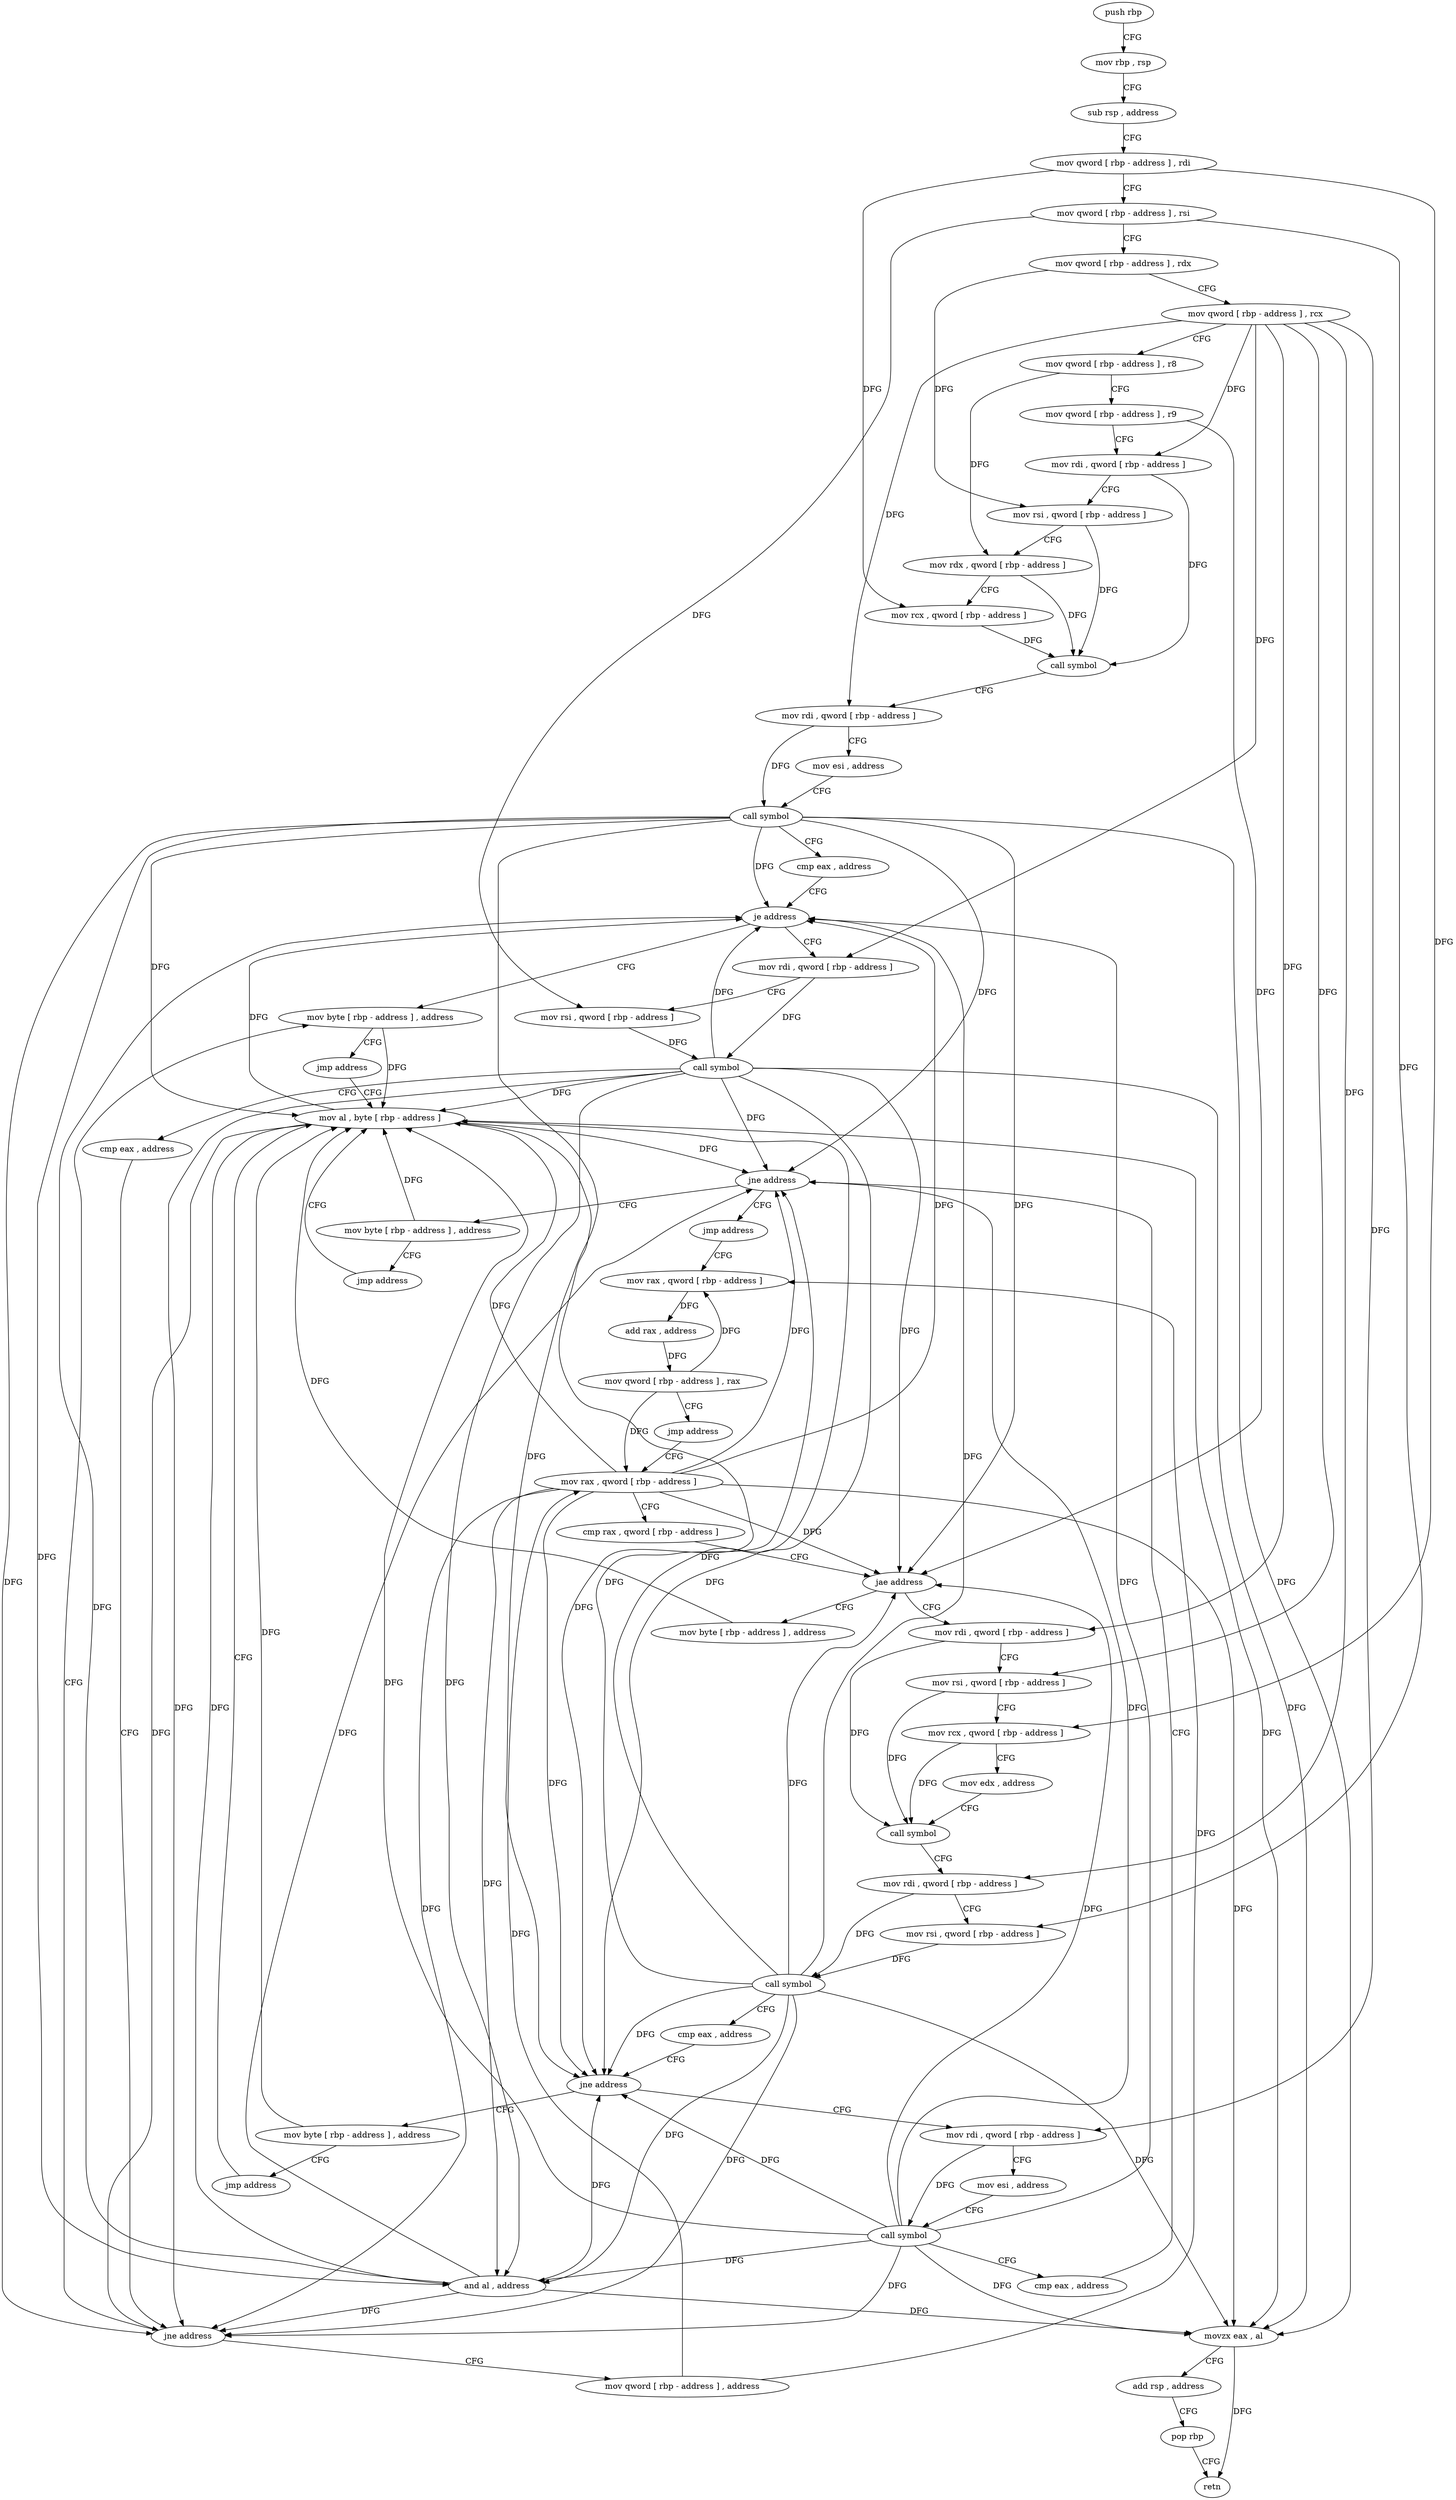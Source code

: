 digraph "func" {
"4225968" [label = "push rbp" ]
"4225969" [label = "mov rbp , rsp" ]
"4225972" [label = "sub rsp , address" ]
"4225976" [label = "mov qword [ rbp - address ] , rdi" ]
"4225980" [label = "mov qword [ rbp - address ] , rsi" ]
"4225984" [label = "mov qword [ rbp - address ] , rdx" ]
"4225988" [label = "mov qword [ rbp - address ] , rcx" ]
"4225992" [label = "mov qword [ rbp - address ] , r8" ]
"4225996" [label = "mov qword [ rbp - address ] , r9" ]
"4226000" [label = "mov rdi , qword [ rbp - address ]" ]
"4226004" [label = "mov rsi , qword [ rbp - address ]" ]
"4226008" [label = "mov rdx , qword [ rbp - address ]" ]
"4226012" [label = "mov rcx , qword [ rbp - address ]" ]
"4226016" [label = "call symbol" ]
"4226021" [label = "mov rdi , qword [ rbp - address ]" ]
"4226025" [label = "mov esi , address" ]
"4226030" [label = "call symbol" ]
"4226035" [label = "cmp eax , address" ]
"4226038" [label = "je address" ]
"4226066" [label = "mov byte [ rbp - address ] , address" ]
"4226044" [label = "mov rdi , qword [ rbp - address ]" ]
"4226070" [label = "jmp address" ]
"4226210" [label = "mov al , byte [ rbp - address ]" ]
"4226048" [label = "mov rsi , qword [ rbp - address ]" ]
"4226052" [label = "call symbol" ]
"4226057" [label = "cmp eax , address" ]
"4226060" [label = "jne address" ]
"4226075" [label = "mov qword [ rbp - address ] , address" ]
"4226213" [label = "and al , address" ]
"4226215" [label = "movzx eax , al" ]
"4226218" [label = "add rsp , address" ]
"4226222" [label = "pop rbp" ]
"4226223" [label = "retn" ]
"4226083" [label = "mov rax , qword [ rbp - address ]" ]
"4226206" [label = "mov byte [ rbp - address ] , address" ]
"4226097" [label = "mov rdi , qword [ rbp - address ]" ]
"4226101" [label = "mov rsi , qword [ rbp - address ]" ]
"4226105" [label = "mov rcx , qword [ rbp - address ]" ]
"4226109" [label = "mov edx , address" ]
"4226114" [label = "call symbol" ]
"4226119" [label = "mov rdi , qword [ rbp - address ]" ]
"4226123" [label = "mov rsi , qword [ rbp - address ]" ]
"4226127" [label = "call symbol" ]
"4226132" [label = "cmp eax , address" ]
"4226135" [label = "jne address" ]
"4226150" [label = "mov rdi , qword [ rbp - address ]" ]
"4226141" [label = "mov byte [ rbp - address ] , address" ]
"4226154" [label = "mov esi , address" ]
"4226159" [label = "call symbol" ]
"4226164" [label = "cmp eax , address" ]
"4226167" [label = "jne address" ]
"4226182" [label = "jmp address" ]
"4226173" [label = "mov byte [ rbp - address ] , address" ]
"4226145" [label = "jmp address" ]
"4226187" [label = "mov rax , qword [ rbp - address ]" ]
"4226177" [label = "jmp address" ]
"4226191" [label = "add rax , address" ]
"4226197" [label = "mov qword [ rbp - address ] , rax" ]
"4226201" [label = "jmp address" ]
"4226087" [label = "cmp rax , qword [ rbp - address ]" ]
"4226091" [label = "jae address" ]
"4225968" -> "4225969" [ label = "CFG" ]
"4225969" -> "4225972" [ label = "CFG" ]
"4225972" -> "4225976" [ label = "CFG" ]
"4225976" -> "4225980" [ label = "CFG" ]
"4225976" -> "4226012" [ label = "DFG" ]
"4225976" -> "4226105" [ label = "DFG" ]
"4225980" -> "4225984" [ label = "CFG" ]
"4225980" -> "4226048" [ label = "DFG" ]
"4225980" -> "4226123" [ label = "DFG" ]
"4225984" -> "4225988" [ label = "CFG" ]
"4225984" -> "4226004" [ label = "DFG" ]
"4225988" -> "4225992" [ label = "CFG" ]
"4225988" -> "4226000" [ label = "DFG" ]
"4225988" -> "4226021" [ label = "DFG" ]
"4225988" -> "4226044" [ label = "DFG" ]
"4225988" -> "4226097" [ label = "DFG" ]
"4225988" -> "4226101" [ label = "DFG" ]
"4225988" -> "4226119" [ label = "DFG" ]
"4225988" -> "4226150" [ label = "DFG" ]
"4225992" -> "4225996" [ label = "CFG" ]
"4225992" -> "4226008" [ label = "DFG" ]
"4225996" -> "4226000" [ label = "CFG" ]
"4225996" -> "4226091" [ label = "DFG" ]
"4226000" -> "4226004" [ label = "CFG" ]
"4226000" -> "4226016" [ label = "DFG" ]
"4226004" -> "4226008" [ label = "CFG" ]
"4226004" -> "4226016" [ label = "DFG" ]
"4226008" -> "4226012" [ label = "CFG" ]
"4226008" -> "4226016" [ label = "DFG" ]
"4226012" -> "4226016" [ label = "DFG" ]
"4226016" -> "4226021" [ label = "CFG" ]
"4226021" -> "4226025" [ label = "CFG" ]
"4226021" -> "4226030" [ label = "DFG" ]
"4226025" -> "4226030" [ label = "CFG" ]
"4226030" -> "4226035" [ label = "CFG" ]
"4226030" -> "4226038" [ label = "DFG" ]
"4226030" -> "4226060" [ label = "DFG" ]
"4226030" -> "4226210" [ label = "DFG" ]
"4226030" -> "4226213" [ label = "DFG" ]
"4226030" -> "4226215" [ label = "DFG" ]
"4226030" -> "4226091" [ label = "DFG" ]
"4226030" -> "4226135" [ label = "DFG" ]
"4226030" -> "4226167" [ label = "DFG" ]
"4226035" -> "4226038" [ label = "CFG" ]
"4226038" -> "4226066" [ label = "CFG" ]
"4226038" -> "4226044" [ label = "CFG" ]
"4226066" -> "4226070" [ label = "CFG" ]
"4226066" -> "4226210" [ label = "DFG" ]
"4226044" -> "4226048" [ label = "CFG" ]
"4226044" -> "4226052" [ label = "DFG" ]
"4226070" -> "4226210" [ label = "CFG" ]
"4226210" -> "4226213" [ label = "DFG" ]
"4226210" -> "4226038" [ label = "DFG" ]
"4226210" -> "4226060" [ label = "DFG" ]
"4226210" -> "4226215" [ label = "DFG" ]
"4226210" -> "4226135" [ label = "DFG" ]
"4226210" -> "4226167" [ label = "DFG" ]
"4226048" -> "4226052" [ label = "DFG" ]
"4226052" -> "4226057" [ label = "CFG" ]
"4226052" -> "4226038" [ label = "DFG" ]
"4226052" -> "4226060" [ label = "DFG" ]
"4226052" -> "4226210" [ label = "DFG" ]
"4226052" -> "4226213" [ label = "DFG" ]
"4226052" -> "4226215" [ label = "DFG" ]
"4226052" -> "4226091" [ label = "DFG" ]
"4226052" -> "4226135" [ label = "DFG" ]
"4226052" -> "4226167" [ label = "DFG" ]
"4226057" -> "4226060" [ label = "CFG" ]
"4226060" -> "4226075" [ label = "CFG" ]
"4226060" -> "4226066" [ label = "CFG" ]
"4226075" -> "4226083" [ label = "DFG" ]
"4226075" -> "4226187" [ label = "DFG" ]
"4226213" -> "4226215" [ label = "DFG" ]
"4226213" -> "4226038" [ label = "DFG" ]
"4226213" -> "4226060" [ label = "DFG" ]
"4226213" -> "4226135" [ label = "DFG" ]
"4226213" -> "4226167" [ label = "DFG" ]
"4226215" -> "4226218" [ label = "CFG" ]
"4226215" -> "4226223" [ label = "DFG" ]
"4226218" -> "4226222" [ label = "CFG" ]
"4226222" -> "4226223" [ label = "CFG" ]
"4226083" -> "4226087" [ label = "CFG" ]
"4226083" -> "4226038" [ label = "DFG" ]
"4226083" -> "4226060" [ label = "DFG" ]
"4226083" -> "4226213" [ label = "DFG" ]
"4226083" -> "4226215" [ label = "DFG" ]
"4226083" -> "4226210" [ label = "DFG" ]
"4226083" -> "4226091" [ label = "DFG" ]
"4226083" -> "4226135" [ label = "DFG" ]
"4226083" -> "4226167" [ label = "DFG" ]
"4226206" -> "4226210" [ label = "DFG" ]
"4226097" -> "4226101" [ label = "CFG" ]
"4226097" -> "4226114" [ label = "DFG" ]
"4226101" -> "4226105" [ label = "CFG" ]
"4226101" -> "4226114" [ label = "DFG" ]
"4226105" -> "4226109" [ label = "CFG" ]
"4226105" -> "4226114" [ label = "DFG" ]
"4226109" -> "4226114" [ label = "CFG" ]
"4226114" -> "4226119" [ label = "CFG" ]
"4226119" -> "4226123" [ label = "CFG" ]
"4226119" -> "4226127" [ label = "DFG" ]
"4226123" -> "4226127" [ label = "DFG" ]
"4226127" -> "4226132" [ label = "CFG" ]
"4226127" -> "4226038" [ label = "DFG" ]
"4226127" -> "4226060" [ label = "DFG" ]
"4226127" -> "4226213" [ label = "DFG" ]
"4226127" -> "4226215" [ label = "DFG" ]
"4226127" -> "4226210" [ label = "DFG" ]
"4226127" -> "4226091" [ label = "DFG" ]
"4226127" -> "4226135" [ label = "DFG" ]
"4226127" -> "4226167" [ label = "DFG" ]
"4226132" -> "4226135" [ label = "CFG" ]
"4226135" -> "4226150" [ label = "CFG" ]
"4226135" -> "4226141" [ label = "CFG" ]
"4226150" -> "4226154" [ label = "CFG" ]
"4226150" -> "4226159" [ label = "DFG" ]
"4226141" -> "4226145" [ label = "CFG" ]
"4226141" -> "4226210" [ label = "DFG" ]
"4226154" -> "4226159" [ label = "CFG" ]
"4226159" -> "4226164" [ label = "CFG" ]
"4226159" -> "4226038" [ label = "DFG" ]
"4226159" -> "4226060" [ label = "DFG" ]
"4226159" -> "4226213" [ label = "DFG" ]
"4226159" -> "4226215" [ label = "DFG" ]
"4226159" -> "4226135" [ label = "DFG" ]
"4226159" -> "4226210" [ label = "DFG" ]
"4226159" -> "4226091" [ label = "DFG" ]
"4226159" -> "4226167" [ label = "DFG" ]
"4226164" -> "4226167" [ label = "CFG" ]
"4226167" -> "4226182" [ label = "CFG" ]
"4226167" -> "4226173" [ label = "CFG" ]
"4226182" -> "4226187" [ label = "CFG" ]
"4226173" -> "4226177" [ label = "CFG" ]
"4226173" -> "4226210" [ label = "DFG" ]
"4226145" -> "4226210" [ label = "CFG" ]
"4226187" -> "4226191" [ label = "DFG" ]
"4226177" -> "4226210" [ label = "CFG" ]
"4226191" -> "4226197" [ label = "DFG" ]
"4226197" -> "4226201" [ label = "CFG" ]
"4226197" -> "4226083" [ label = "DFG" ]
"4226197" -> "4226187" [ label = "DFG" ]
"4226201" -> "4226083" [ label = "CFG" ]
"4226087" -> "4226091" [ label = "CFG" ]
"4226091" -> "4226206" [ label = "CFG" ]
"4226091" -> "4226097" [ label = "CFG" ]
}
